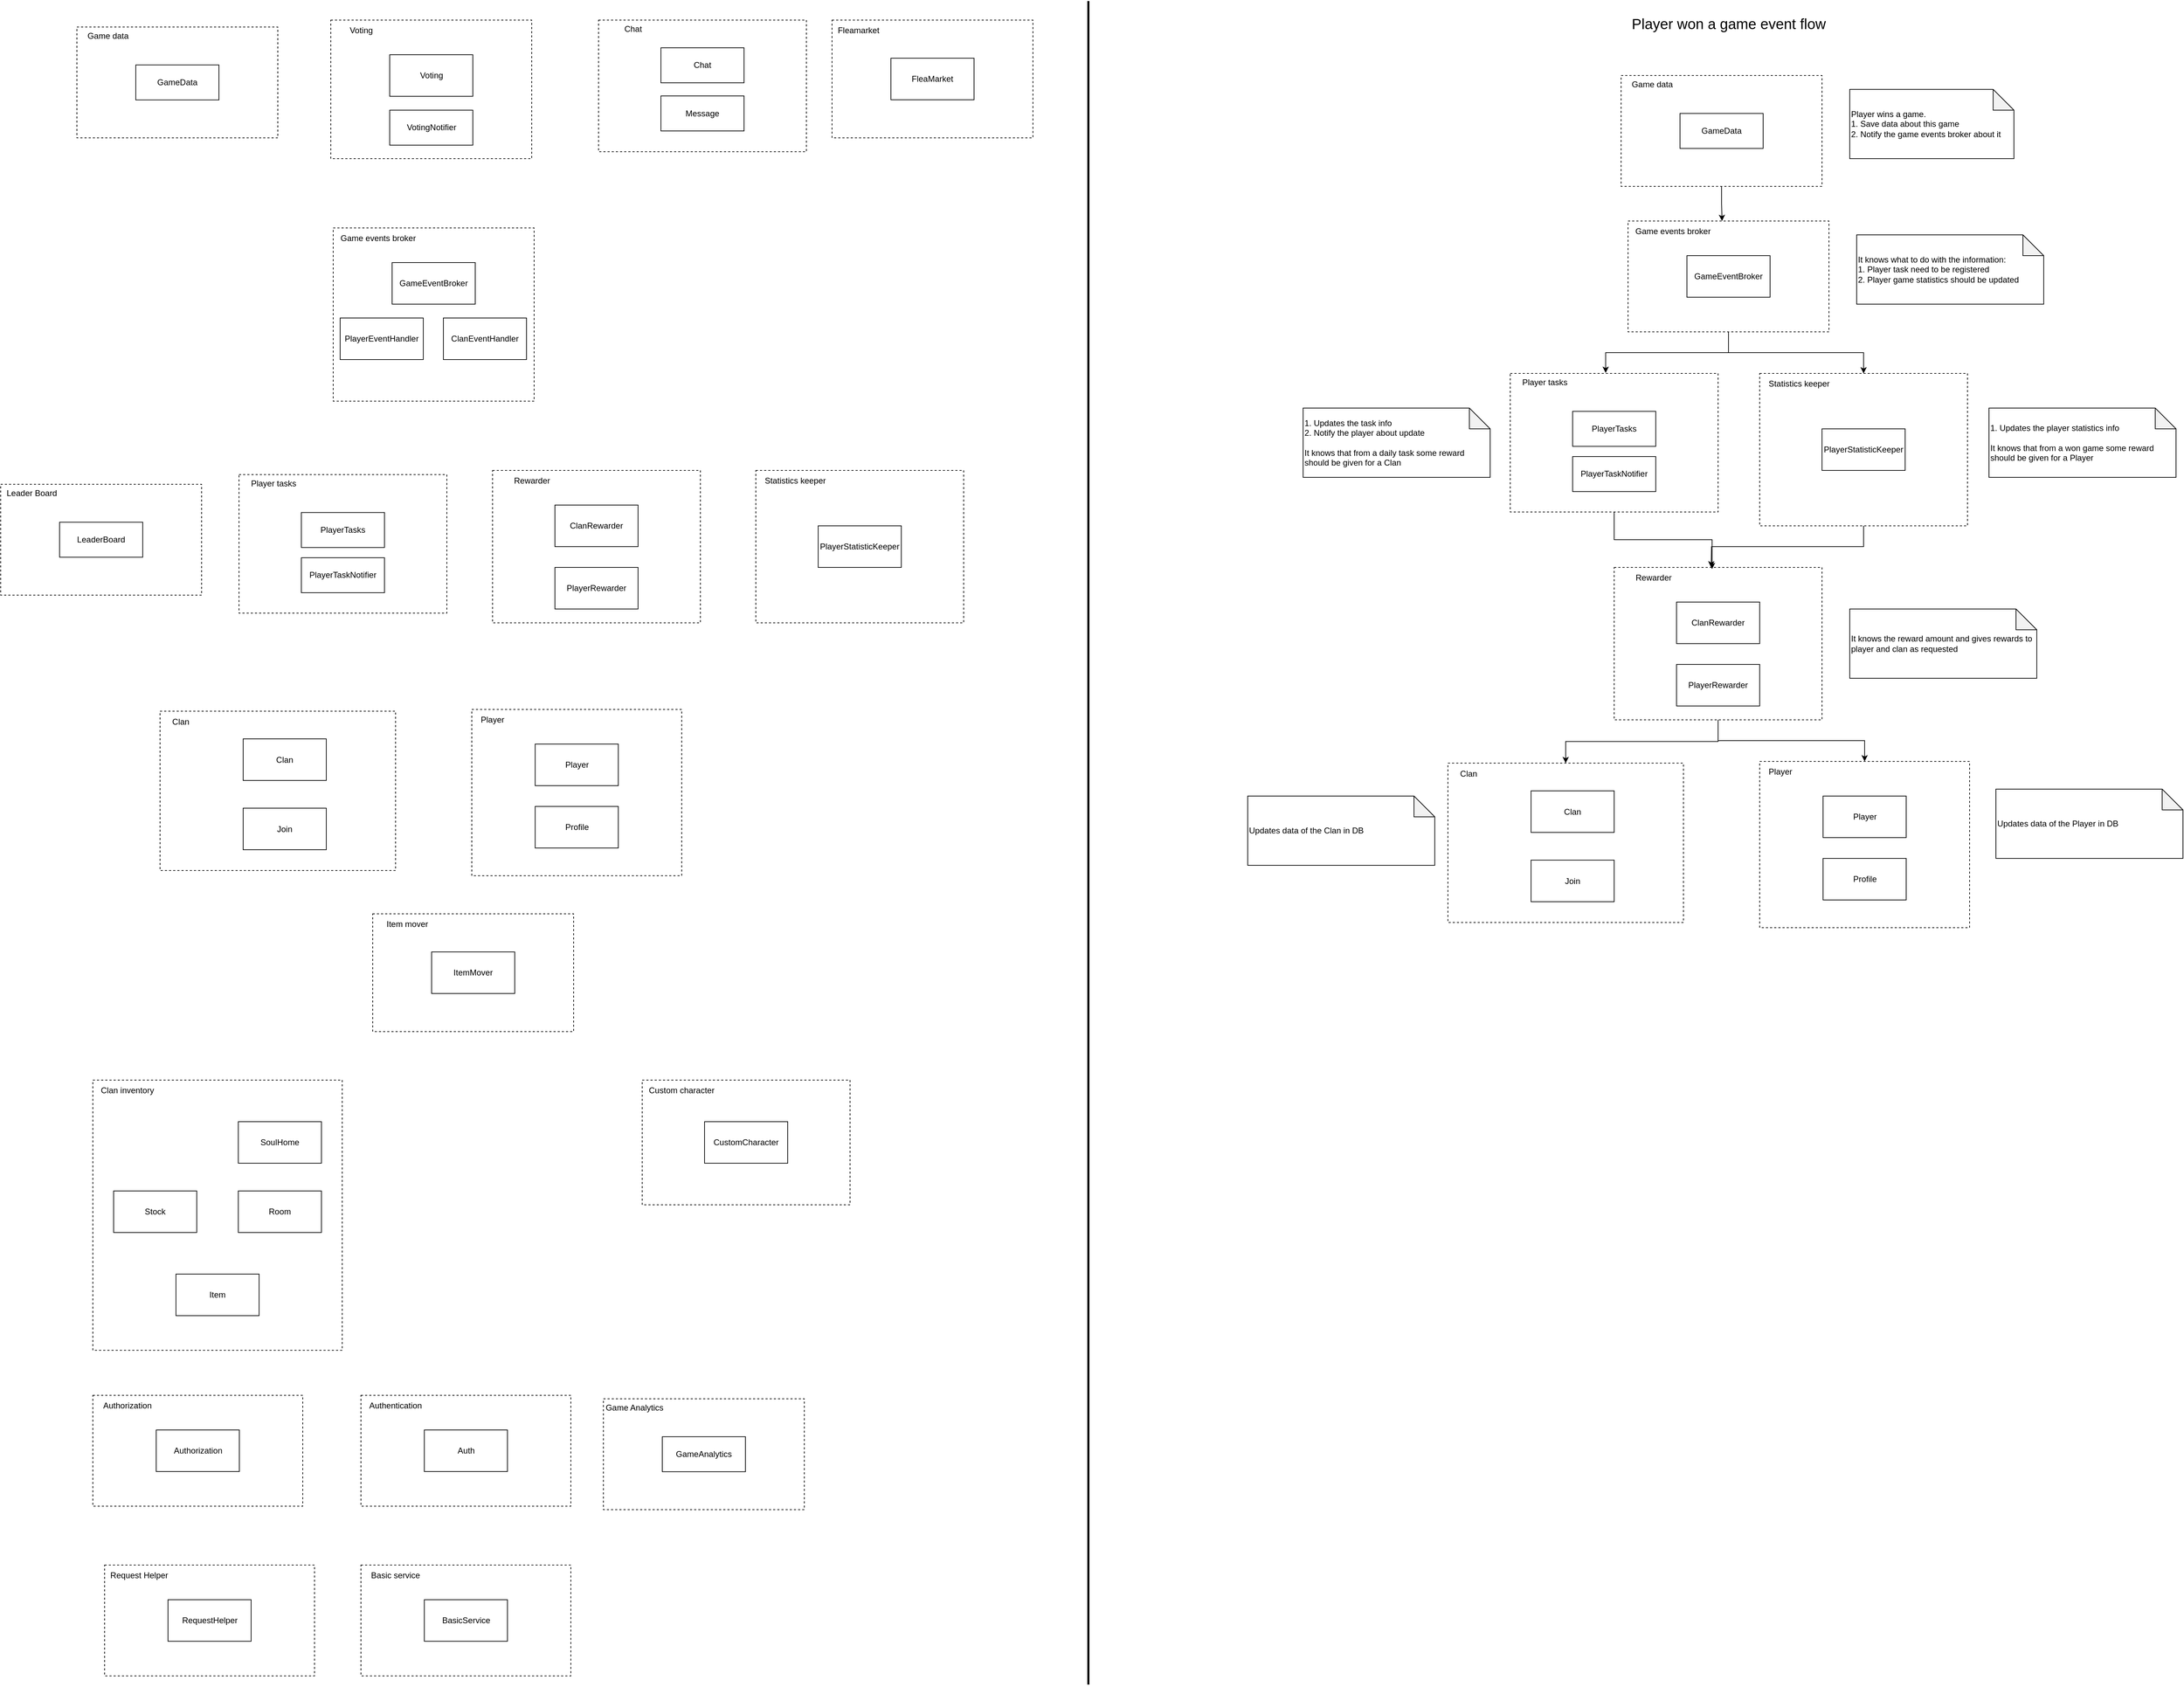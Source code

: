 <mxfile version="25.0.2">
  <diagram id="C5RBs43oDa-KdzZeNtuy" name="Page-1">
    <mxGraphModel dx="1434" dy="2053" grid="1" gridSize="10" guides="1" tooltips="1" connect="1" arrows="1" fold="1" page="1" pageScale="1" pageWidth="827" pageHeight="1169" math="0" shadow="0">
      <root>
        <mxCell id="WIyWlLk6GJQsqaUBKTNV-0" />
        <mxCell id="WIyWlLk6GJQsqaUBKTNV-1" parent="WIyWlLk6GJQsqaUBKTNV-0" />
        <mxCell id="xSpBKCksksXmDGPZZ2uK-2" value="" style="rounded=0;whiteSpace=wrap;html=1;dashed=1;fillColor=none;" parent="WIyWlLk6GJQsqaUBKTNV-1" vertex="1">
          <mxGeometry x="273" y="480" width="360" height="390" as="geometry" />
        </mxCell>
        <mxCell id="_3Yxe7j3_LtKffiDOUv9-1" value="SoulHome" style="rounded=0;whiteSpace=wrap;html=1;" parent="WIyWlLk6GJQsqaUBKTNV-1" vertex="1">
          <mxGeometry x="483" y="540" width="120" height="60" as="geometry" />
        </mxCell>
        <mxCell id="_3Yxe7j3_LtKffiDOUv9-2" value="Stock" style="rounded=0;whiteSpace=wrap;html=1;" parent="WIyWlLk6GJQsqaUBKTNV-1" vertex="1">
          <mxGeometry x="303" y="640" width="120" height="60" as="geometry" />
        </mxCell>
        <mxCell id="_3Yxe7j3_LtKffiDOUv9-3" value="Room" style="rounded=0;whiteSpace=wrap;html=1;" parent="WIyWlLk6GJQsqaUBKTNV-1" vertex="1">
          <mxGeometry x="483" y="640" width="120" height="60" as="geometry" />
        </mxCell>
        <mxCell id="_3Yxe7j3_LtKffiDOUv9-4" value="Item" style="rounded=0;whiteSpace=wrap;html=1;" parent="WIyWlLk6GJQsqaUBKTNV-1" vertex="1">
          <mxGeometry x="393" y="760" width="120" height="60" as="geometry" />
        </mxCell>
        <mxCell id="xSpBKCksksXmDGPZZ2uK-0" value="Clan inventory" style="text;html=1;align=center;verticalAlign=middle;whiteSpace=wrap;rounded=0;" parent="WIyWlLk6GJQsqaUBKTNV-1" vertex="1">
          <mxGeometry x="273" y="480" width="100" height="30" as="geometry" />
        </mxCell>
        <mxCell id="xSpBKCksksXmDGPZZ2uK-36" value="" style="group" parent="WIyWlLk6GJQsqaUBKTNV-1" vertex="1" connectable="0">
          <mxGeometry x="370" y="-52.5" width="340" height="230" as="geometry" />
        </mxCell>
        <mxCell id="xSpBKCksksXmDGPZZ2uK-1" value="" style="rounded=0;whiteSpace=wrap;html=1;dashed=1;fillColor=none;" parent="xSpBKCksksXmDGPZZ2uK-36" vertex="1">
          <mxGeometry width="340" height="230" as="geometry" />
        </mxCell>
        <mxCell id="_3Yxe7j3_LtKffiDOUv9-0" value="Clan" style="rounded=0;whiteSpace=wrap;html=1;" parent="xSpBKCksksXmDGPZZ2uK-36" vertex="1">
          <mxGeometry x="120" y="40" width="120" height="60" as="geometry" />
        </mxCell>
        <mxCell id="_3Yxe7j3_LtKffiDOUv9-15" value="Clan" style="text;html=1;align=center;verticalAlign=middle;whiteSpace=wrap;rounded=0;" parent="xSpBKCksksXmDGPZZ2uK-36" vertex="1">
          <mxGeometry width="60" height="30" as="geometry" />
        </mxCell>
        <mxCell id="xSpBKCksksXmDGPZZ2uK-3" value="Join" style="rounded=0;whiteSpace=wrap;html=1;" parent="xSpBKCksksXmDGPZZ2uK-36" vertex="1">
          <mxGeometry x="120" y="140" width="120" height="60" as="geometry" />
        </mxCell>
        <mxCell id="xSpBKCksksXmDGPZZ2uK-37" value="" style="group" parent="WIyWlLk6GJQsqaUBKTNV-1" vertex="1" connectable="0">
          <mxGeometry x="820" y="-55" width="303" height="240" as="geometry" />
        </mxCell>
        <mxCell id="_3Yxe7j3_LtKffiDOUv9-12" value="" style="rounded=0;whiteSpace=wrap;html=1;dashed=1;fillColor=none;" parent="xSpBKCksksXmDGPZZ2uK-37" vertex="1">
          <mxGeometry width="303" height="240" as="geometry" />
        </mxCell>
        <mxCell id="_3Yxe7j3_LtKffiDOUv9-5" value="Player" style="rounded=0;whiteSpace=wrap;html=1;" parent="xSpBKCksksXmDGPZZ2uK-37" vertex="1">
          <mxGeometry x="91.5" y="50" width="120" height="60" as="geometry" />
        </mxCell>
        <mxCell id="_3Yxe7j3_LtKffiDOUv9-16" value="Player" style="text;html=1;align=center;verticalAlign=middle;whiteSpace=wrap;rounded=0;" parent="xSpBKCksksXmDGPZZ2uK-37" vertex="1">
          <mxGeometry width="60" height="30" as="geometry" />
        </mxCell>
        <mxCell id="xSpBKCksksXmDGPZZ2uK-22" value="Profile" style="rounded=0;whiteSpace=wrap;html=1;" parent="xSpBKCksksXmDGPZZ2uK-37" vertex="1">
          <mxGeometry x="91.5" y="140" width="120" height="60" as="geometry" />
        </mxCell>
        <mxCell id="xSpBKCksksXmDGPZZ2uK-39" value="" style="group" parent="WIyWlLk6GJQsqaUBKTNV-1" vertex="1" connectable="0">
          <mxGeometry x="660" y="935" width="303" height="160" as="geometry" />
        </mxCell>
        <mxCell id="xSpBKCksksXmDGPZZ2uK-23" value="" style="rounded=0;whiteSpace=wrap;html=1;dashed=1;fillColor=none;" parent="xSpBKCksksXmDGPZZ2uK-39" vertex="1">
          <mxGeometry width="303" height="160" as="geometry" />
        </mxCell>
        <mxCell id="xSpBKCksksXmDGPZZ2uK-24" value="Auth" style="rounded=0;whiteSpace=wrap;html=1;" parent="xSpBKCksksXmDGPZZ2uK-39" vertex="1">
          <mxGeometry x="91.5" y="50" width="120" height="60" as="geometry" />
        </mxCell>
        <mxCell id="xSpBKCksksXmDGPZZ2uK-26" value="Authentication" style="text;html=1;align=center;verticalAlign=middle;whiteSpace=wrap;rounded=0;" parent="xSpBKCksksXmDGPZZ2uK-39" vertex="1">
          <mxGeometry width="100" height="30" as="geometry" />
        </mxCell>
        <mxCell id="xSpBKCksksXmDGPZZ2uK-40" value="" style="group" parent="WIyWlLk6GJQsqaUBKTNV-1" vertex="1" connectable="0">
          <mxGeometry x="1066" y="480" width="300" height="180" as="geometry" />
        </mxCell>
        <mxCell id="xSpBKCksksXmDGPZZ2uK-6" value="" style="rounded=0;whiteSpace=wrap;html=1;dashed=1;fillColor=none;" parent="xSpBKCksksXmDGPZZ2uK-40" vertex="1">
          <mxGeometry width="300" height="180" as="geometry" />
        </mxCell>
        <mxCell id="_3Yxe7j3_LtKffiDOUv9-6" value="CustomCharacter" style="rounded=0;whiteSpace=wrap;html=1;" parent="xSpBKCksksXmDGPZZ2uK-40" vertex="1">
          <mxGeometry x="90" y="60" width="120" height="60" as="geometry" />
        </mxCell>
        <mxCell id="xSpBKCksksXmDGPZZ2uK-7" value="Custom character" style="text;html=1;align=center;verticalAlign=middle;whiteSpace=wrap;rounded=0;" parent="xSpBKCksksXmDGPZZ2uK-40" vertex="1">
          <mxGeometry width="114" height="30" as="geometry" />
        </mxCell>
        <mxCell id="xSpBKCksksXmDGPZZ2uK-41" value="" style="group" parent="WIyWlLk6GJQsqaUBKTNV-1" vertex="1" connectable="0">
          <mxGeometry x="250" y="-1040" width="290" height="160" as="geometry" />
        </mxCell>
        <mxCell id="_3Yxe7j3_LtKffiDOUv9-13" value="" style="rounded=0;whiteSpace=wrap;html=1;dashed=1;fillColor=none;" parent="xSpBKCksksXmDGPZZ2uK-41" vertex="1">
          <mxGeometry width="290" height="160" as="geometry" />
        </mxCell>
        <mxCell id="_3Yxe7j3_LtKffiDOUv9-8" value="GameData" style="rounded=0;whiteSpace=wrap;html=1;" parent="xSpBKCksksXmDGPZZ2uK-41" vertex="1">
          <mxGeometry x="85" y="54.738" width="120" height="50.526" as="geometry" />
        </mxCell>
        <mxCell id="_3Yxe7j3_LtKffiDOUv9-18" value="Game data" style="text;html=1;align=center;verticalAlign=middle;whiteSpace=wrap;rounded=0;" parent="xSpBKCksksXmDGPZZ2uK-41" vertex="1">
          <mxGeometry width="90" height="25.263" as="geometry" />
        </mxCell>
        <mxCell id="xSpBKCksksXmDGPZZ2uK-42" value="" style="group" parent="WIyWlLk6GJQsqaUBKTNV-1" vertex="1" connectable="0">
          <mxGeometry x="273" y="935" width="303" height="160" as="geometry" />
        </mxCell>
        <mxCell id="xSpBKCksksXmDGPZZ2uK-28" value="" style="rounded=0;whiteSpace=wrap;html=1;dashed=1;fillColor=none;" parent="xSpBKCksksXmDGPZZ2uK-42" vertex="1">
          <mxGeometry width="303" height="160" as="geometry" />
        </mxCell>
        <mxCell id="xSpBKCksksXmDGPZZ2uK-29" value="Authorization" style="rounded=0;whiteSpace=wrap;html=1;" parent="xSpBKCksksXmDGPZZ2uK-42" vertex="1">
          <mxGeometry x="91.5" y="50" width="120" height="60" as="geometry" />
        </mxCell>
        <mxCell id="xSpBKCksksXmDGPZZ2uK-30" value="Authorization" style="text;html=1;align=center;verticalAlign=middle;whiteSpace=wrap;rounded=0;" parent="xSpBKCksksXmDGPZZ2uK-42" vertex="1">
          <mxGeometry width="100" height="30" as="geometry" />
        </mxCell>
        <mxCell id="xSpBKCksksXmDGPZZ2uK-43" value="" style="group" parent="WIyWlLk6GJQsqaUBKTNV-1" vertex="1" connectable="0">
          <mxGeometry x="1340" y="-1050" width="290" height="170" as="geometry" />
        </mxCell>
        <mxCell id="_3Yxe7j3_LtKffiDOUv9-14" value="" style="rounded=0;whiteSpace=wrap;html=1;dashed=1;fillColor=none;" parent="xSpBKCksksXmDGPZZ2uK-43" vertex="1">
          <mxGeometry width="290" height="170" as="geometry" />
        </mxCell>
        <mxCell id="_3Yxe7j3_LtKffiDOUv9-9" value="FleaMarket" style="rounded=0;whiteSpace=wrap;html=1;" parent="xSpBKCksksXmDGPZZ2uK-43" vertex="1">
          <mxGeometry x="85" y="55" width="120" height="60" as="geometry" />
        </mxCell>
        <mxCell id="_3Yxe7j3_LtKffiDOUv9-17" value="Fleamarket&amp;nbsp;" style="text;html=1;align=center;verticalAlign=middle;whiteSpace=wrap;rounded=0;" parent="xSpBKCksksXmDGPZZ2uK-43" vertex="1">
          <mxGeometry x="10" width="60" height="30" as="geometry" />
        </mxCell>
        <mxCell id="xSpBKCksksXmDGPZZ2uK-45" value="" style="group" parent="WIyWlLk6GJQsqaUBKTNV-1" vertex="1" connectable="0">
          <mxGeometry x="660" y="1180" width="303" height="160" as="geometry" />
        </mxCell>
        <mxCell id="xSpBKCksksXmDGPZZ2uK-32" value="" style="rounded=0;whiteSpace=wrap;html=1;dashed=1;fillColor=none;" parent="xSpBKCksksXmDGPZZ2uK-45" vertex="1">
          <mxGeometry width="303" height="160" as="geometry" />
        </mxCell>
        <mxCell id="xSpBKCksksXmDGPZZ2uK-33" value="Ba&lt;span style=&quot;background-color: initial;&quot;&gt;sic service&lt;/span&gt;" style="text;html=1;align=center;verticalAlign=middle;whiteSpace=wrap;rounded=0;" parent="xSpBKCksksXmDGPZZ2uK-45" vertex="1">
          <mxGeometry width="100" height="30" as="geometry" />
        </mxCell>
        <mxCell id="xSpBKCksksXmDGPZZ2uK-35" value="BasicService" style="rounded=0;whiteSpace=wrap;html=1;" parent="xSpBKCksksXmDGPZZ2uK-45" vertex="1">
          <mxGeometry x="91.5" y="50" width="120" height="60" as="geometry" />
        </mxCell>
        <mxCell id="xSpBKCksksXmDGPZZ2uK-49" value="" style="group" parent="WIyWlLk6GJQsqaUBKTNV-1" vertex="1" connectable="0">
          <mxGeometry x="850" y="-400" width="300" height="220" as="geometry" />
        </mxCell>
        <mxCell id="xSpBKCksksXmDGPZZ2uK-50" value="" style="rounded=0;whiteSpace=wrap;html=1;dashed=1;fillColor=none;" parent="xSpBKCksksXmDGPZZ2uK-49" vertex="1">
          <mxGeometry width="300" height="220" as="geometry" />
        </mxCell>
        <mxCell id="xSpBKCksksXmDGPZZ2uK-51" value="ClanRewarder" style="rounded=0;whiteSpace=wrap;html=1;" parent="xSpBKCksksXmDGPZZ2uK-49" vertex="1">
          <mxGeometry x="90" y="50" width="120" height="60" as="geometry" />
        </mxCell>
        <mxCell id="xSpBKCksksXmDGPZZ2uK-52" value="Rewarder" style="text;html=1;align=center;verticalAlign=middle;whiteSpace=wrap;rounded=0;" parent="xSpBKCksksXmDGPZZ2uK-49" vertex="1">
          <mxGeometry width="114" height="30" as="geometry" />
        </mxCell>
        <mxCell id="xSpBKCksksXmDGPZZ2uK-53" value="PlayerRewarder" style="rounded=0;whiteSpace=wrap;html=1;" parent="xSpBKCksksXmDGPZZ2uK-49" vertex="1">
          <mxGeometry x="90" y="140" width="120" height="60" as="geometry" />
        </mxCell>
        <mxCell id="xSpBKCksksXmDGPZZ2uK-79" value="" style="group" parent="WIyWlLk6GJQsqaUBKTNV-1" vertex="1" connectable="0">
          <mxGeometry x="677" y="240" width="290" height="170" as="geometry" />
        </mxCell>
        <mxCell id="xSpBKCksksXmDGPZZ2uK-80" value="" style="rounded=0;whiteSpace=wrap;html=1;dashed=1;fillColor=none;" parent="xSpBKCksksXmDGPZZ2uK-79" vertex="1">
          <mxGeometry width="290" height="170" as="geometry" />
        </mxCell>
        <mxCell id="xSpBKCksksXmDGPZZ2uK-81" value="ItemMover" style="rounded=0;whiteSpace=wrap;html=1;" parent="xSpBKCksksXmDGPZZ2uK-79" vertex="1">
          <mxGeometry x="85" y="55" width="120" height="60" as="geometry" />
        </mxCell>
        <mxCell id="xSpBKCksksXmDGPZZ2uK-82" value="Item mover" style="text;html=1;align=center;verticalAlign=middle;whiteSpace=wrap;rounded=0;" parent="xSpBKCksksXmDGPZZ2uK-79" vertex="1">
          <mxGeometry x="10" width="80" height="30" as="geometry" />
        </mxCell>
        <mxCell id="xSpBKCksksXmDGPZZ2uK-92" value="" style="group" parent="WIyWlLk6GJQsqaUBKTNV-1" vertex="1" connectable="0">
          <mxGeometry x="1003" y="-1050" width="300" height="190" as="geometry" />
        </mxCell>
        <mxCell id="xSpBKCksksXmDGPZZ2uK-93" value="" style="rounded=0;whiteSpace=wrap;html=1;dashed=1;fillColor=none;" parent="xSpBKCksksXmDGPZZ2uK-92" vertex="1">
          <mxGeometry width="300" height="190" as="geometry" />
        </mxCell>
        <mxCell id="xSpBKCksksXmDGPZZ2uK-94" value="Chat" style="rounded=0;whiteSpace=wrap;html=1;" parent="xSpBKCksksXmDGPZZ2uK-92" vertex="1">
          <mxGeometry x="90" y="39.997" width="120" height="50.526" as="geometry" />
        </mxCell>
        <mxCell id="xSpBKCksksXmDGPZZ2uK-95" value="Chat" style="text;html=1;align=center;verticalAlign=middle;whiteSpace=wrap;rounded=0;" parent="xSpBKCksksXmDGPZZ2uK-92" vertex="1">
          <mxGeometry width="100" height="25.263" as="geometry" />
        </mxCell>
        <mxCell id="xSpBKCksksXmDGPZZ2uK-96" value="Message" style="rounded=0;whiteSpace=wrap;html=1;" parent="xSpBKCksksXmDGPZZ2uK-92" vertex="1">
          <mxGeometry x="90" y="109.477" width="120" height="50.526" as="geometry" />
        </mxCell>
        <mxCell id="xSpBKCksksXmDGPZZ2uK-101" value="" style="group" parent="WIyWlLk6GJQsqaUBKTNV-1" vertex="1" connectable="0">
          <mxGeometry x="1230" y="-400" width="300" height="220" as="geometry" />
        </mxCell>
        <mxCell id="xSpBKCksksXmDGPZZ2uK-102" value="" style="rounded=0;whiteSpace=wrap;html=1;dashed=1;fillColor=none;" parent="xSpBKCksksXmDGPZZ2uK-101" vertex="1">
          <mxGeometry width="300" height="220" as="geometry" />
        </mxCell>
        <mxCell id="xSpBKCksksXmDGPZZ2uK-104" value="Statistics keeper" style="text;html=1;align=center;verticalAlign=middle;whiteSpace=wrap;rounded=0;" parent="xSpBKCksksXmDGPZZ2uK-101" vertex="1">
          <mxGeometry width="114" height="30" as="geometry" />
        </mxCell>
        <mxCell id="xSpBKCksksXmDGPZZ2uK-105" value="PlayerStatisticKeeper" style="rounded=0;whiteSpace=wrap;html=1;" parent="xSpBKCksksXmDGPZZ2uK-101" vertex="1">
          <mxGeometry x="90" y="80" width="120" height="60" as="geometry" />
        </mxCell>
        <mxCell id="xSpBKCksksXmDGPZZ2uK-106" value="" style="group" parent="WIyWlLk6GJQsqaUBKTNV-1" vertex="1" connectable="0">
          <mxGeometry x="620" y="-750" width="290" height="250" as="geometry" />
        </mxCell>
        <mxCell id="xSpBKCksksXmDGPZZ2uK-107" value="" style="rounded=0;whiteSpace=wrap;html=1;dashed=1;fillColor=none;" parent="xSpBKCksksXmDGPZZ2uK-106" vertex="1">
          <mxGeometry width="290" height="250" as="geometry" />
        </mxCell>
        <mxCell id="xSpBKCksksXmDGPZZ2uK-108" value="GameEventBroker" style="rounded=0;whiteSpace=wrap;html=1;" parent="xSpBKCksksXmDGPZZ2uK-106" vertex="1">
          <mxGeometry x="85" y="50" width="120" height="60" as="geometry" />
        </mxCell>
        <mxCell id="xSpBKCksksXmDGPZZ2uK-109" value="Game events broker" style="text;html=1;align=center;verticalAlign=middle;whiteSpace=wrap;rounded=0;" parent="xSpBKCksksXmDGPZZ2uK-106" vertex="1">
          <mxGeometry width="130" height="30" as="geometry" />
        </mxCell>
        <mxCell id="3SYLePcLEChU1F_e8hGt-3" value="PlayerEventHandler" style="rounded=0;whiteSpace=wrap;html=1;" parent="xSpBKCksksXmDGPZZ2uK-106" vertex="1">
          <mxGeometry x="10" y="130" width="120" height="60" as="geometry" />
        </mxCell>
        <mxCell id="3SYLePcLEChU1F_e8hGt-4" value="ClanEventHandler" style="rounded=0;whiteSpace=wrap;html=1;" parent="xSpBKCksksXmDGPZZ2uK-106" vertex="1">
          <mxGeometry x="159" y="130" width="120" height="60" as="geometry" />
        </mxCell>
        <mxCell id="xSpBKCksksXmDGPZZ2uK-116" value="" style="group" parent="WIyWlLk6GJQsqaUBKTNV-1" vertex="1" connectable="0">
          <mxGeometry x="616.5" y="-1050" width="290" height="200" as="geometry" />
        </mxCell>
        <mxCell id="xSpBKCksksXmDGPZZ2uK-4" value="" style="rounded=0;whiteSpace=wrap;html=1;dashed=1;fillColor=none;container=0;" parent="xSpBKCksksXmDGPZZ2uK-116" vertex="1">
          <mxGeometry width="290" height="200" as="geometry" />
        </mxCell>
        <mxCell id="_3Yxe7j3_LtKffiDOUv9-10" value="Voting" style="rounded=0;whiteSpace=wrap;html=1;container=0;" parent="xSpBKCksksXmDGPZZ2uK-116" vertex="1">
          <mxGeometry x="85" y="50" width="120" height="60" as="geometry" />
        </mxCell>
        <mxCell id="xSpBKCksksXmDGPZZ2uK-5" value="Voting" style="text;html=1;align=center;verticalAlign=middle;whiteSpace=wrap;rounded=0;container=0;" parent="xSpBKCksksXmDGPZZ2uK-116" vertex="1">
          <mxGeometry width="87" height="30" as="geometry" />
        </mxCell>
        <mxCell id="xSpBKCksksXmDGPZZ2uK-115" value="VotingNotifier" style="rounded=0;whiteSpace=wrap;html=1;container=0;" parent="xSpBKCksksXmDGPZZ2uK-116" vertex="1">
          <mxGeometry x="85" y="129.997" width="120" height="50.526" as="geometry" />
        </mxCell>
        <mxCell id="xSpBKCksksXmDGPZZ2uK-117" value="" style="group" parent="WIyWlLk6GJQsqaUBKTNV-1" vertex="1" connectable="0">
          <mxGeometry x="484" y="-394" width="300" height="200" as="geometry" />
        </mxCell>
        <mxCell id="xSpBKCksksXmDGPZZ2uK-8" value="" style="rounded=0;whiteSpace=wrap;html=1;dashed=1;fillColor=none;" parent="xSpBKCksksXmDGPZZ2uK-117" vertex="1">
          <mxGeometry width="300" height="200" as="geometry" />
        </mxCell>
        <mxCell id="_3Yxe7j3_LtKffiDOUv9-7" value="PlayerTasks" style="rounded=0;whiteSpace=wrap;html=1;" parent="xSpBKCksksXmDGPZZ2uK-117" vertex="1">
          <mxGeometry x="90" y="54.737" width="120" height="50.526" as="geometry" />
        </mxCell>
        <mxCell id="xSpBKCksksXmDGPZZ2uK-9" value="Player tasks" style="text;html=1;align=center;verticalAlign=middle;whiteSpace=wrap;rounded=0;" parent="xSpBKCksksXmDGPZZ2uK-117" vertex="1">
          <mxGeometry width="100" height="25.263" as="geometry" />
        </mxCell>
        <mxCell id="xSpBKCksksXmDGPZZ2uK-112" value="PlayerTaskNotifier" style="rounded=0;whiteSpace=wrap;html=1;" parent="xSpBKCksksXmDGPZZ2uK-117" vertex="1">
          <mxGeometry x="90" y="119.997" width="120" height="50.526" as="geometry" />
        </mxCell>
        <mxCell id="xSpBKCksksXmDGPZZ2uK-120" value="" style="group" parent="WIyWlLk6GJQsqaUBKTNV-1" vertex="1" connectable="0">
          <mxGeometry x="2479" y="-970" width="290" height="160" as="geometry" />
        </mxCell>
        <mxCell id="xSpBKCksksXmDGPZZ2uK-121" value="" style="rounded=0;whiteSpace=wrap;html=1;dashed=1;fillColor=none;" parent="xSpBKCksksXmDGPZZ2uK-120" vertex="1">
          <mxGeometry width="290" height="160" as="geometry" />
        </mxCell>
        <mxCell id="xSpBKCksksXmDGPZZ2uK-122" value="GameData" style="rounded=0;whiteSpace=wrap;html=1;" parent="xSpBKCksksXmDGPZZ2uK-120" vertex="1">
          <mxGeometry x="85" y="54.738" width="120" height="50.526" as="geometry" />
        </mxCell>
        <mxCell id="xSpBKCksksXmDGPZZ2uK-123" value="Game data" style="text;html=1;align=center;verticalAlign=middle;whiteSpace=wrap;rounded=0;" parent="xSpBKCksksXmDGPZZ2uK-120" vertex="1">
          <mxGeometry width="90" height="25.263" as="geometry" />
        </mxCell>
        <mxCell id="xSpBKCksksXmDGPZZ2uK-124" value="" style="group" parent="WIyWlLk6GJQsqaUBKTNV-1" vertex="1" connectable="0">
          <mxGeometry x="2489" y="-760" width="290" height="160" as="geometry" />
        </mxCell>
        <mxCell id="xSpBKCksksXmDGPZZ2uK-125" value="" style="rounded=0;whiteSpace=wrap;html=1;dashed=1;fillColor=none;" parent="xSpBKCksksXmDGPZZ2uK-124" vertex="1">
          <mxGeometry width="290" height="160" as="geometry" />
        </mxCell>
        <mxCell id="xSpBKCksksXmDGPZZ2uK-126" value="GameEventBroker" style="rounded=0;whiteSpace=wrap;html=1;" parent="xSpBKCksksXmDGPZZ2uK-124" vertex="1">
          <mxGeometry x="85" y="50" width="120" height="60" as="geometry" />
        </mxCell>
        <mxCell id="xSpBKCksksXmDGPZZ2uK-127" value="Game events broker" style="text;html=1;align=center;verticalAlign=middle;whiteSpace=wrap;rounded=0;" parent="xSpBKCksksXmDGPZZ2uK-124" vertex="1">
          <mxGeometry width="130" height="30" as="geometry" />
        </mxCell>
        <mxCell id="xSpBKCksksXmDGPZZ2uK-128" value="" style="group" parent="WIyWlLk6GJQsqaUBKTNV-1" vertex="1" connectable="0">
          <mxGeometry x="2319" y="-540" width="300" height="200" as="geometry" />
        </mxCell>
        <mxCell id="xSpBKCksksXmDGPZZ2uK-129" value="" style="rounded=0;whiteSpace=wrap;html=1;dashed=1;fillColor=none;" parent="xSpBKCksksXmDGPZZ2uK-128" vertex="1">
          <mxGeometry width="300" height="200" as="geometry" />
        </mxCell>
        <mxCell id="xSpBKCksksXmDGPZZ2uK-130" value="PlayerTasks" style="rounded=0;whiteSpace=wrap;html=1;" parent="xSpBKCksksXmDGPZZ2uK-128" vertex="1">
          <mxGeometry x="90" y="54.737" width="120" height="50.526" as="geometry" />
        </mxCell>
        <mxCell id="xSpBKCksksXmDGPZZ2uK-131" value="Player tasks" style="text;html=1;align=center;verticalAlign=middle;whiteSpace=wrap;rounded=0;" parent="xSpBKCksksXmDGPZZ2uK-128" vertex="1">
          <mxGeometry width="100" height="25.263" as="geometry" />
        </mxCell>
        <mxCell id="xSpBKCksksXmDGPZZ2uK-132" value="PlayerTaskNotifier" style="rounded=0;whiteSpace=wrap;html=1;" parent="xSpBKCksksXmDGPZZ2uK-128" vertex="1">
          <mxGeometry x="90" y="119.997" width="120" height="50.526" as="geometry" />
        </mxCell>
        <mxCell id="xSpBKCksksXmDGPZZ2uK-133" value="" style="group" parent="WIyWlLk6GJQsqaUBKTNV-1" vertex="1" connectable="0">
          <mxGeometry x="2679" y="-540" width="300" height="220" as="geometry" />
        </mxCell>
        <mxCell id="xSpBKCksksXmDGPZZ2uK-157" style="edgeStyle=orthogonalEdgeStyle;rounded=0;orthogonalLoop=1;jettySize=auto;html=1;exitX=0.5;exitY=1;exitDx=0;exitDy=0;" parent="xSpBKCksksXmDGPZZ2uK-133" source="xSpBKCksksXmDGPZZ2uK-134" edge="1">
          <mxGeometry relative="1" as="geometry">
            <mxPoint x="-70" y="280" as="targetPoint" />
          </mxGeometry>
        </mxCell>
        <mxCell id="xSpBKCksksXmDGPZZ2uK-134" value="" style="rounded=0;whiteSpace=wrap;html=1;dashed=1;fillColor=none;" parent="xSpBKCksksXmDGPZZ2uK-133" vertex="1">
          <mxGeometry width="300" height="220" as="geometry" />
        </mxCell>
        <mxCell id="xSpBKCksksXmDGPZZ2uK-136" value="Statistics keeper" style="text;html=1;align=center;verticalAlign=middle;whiteSpace=wrap;rounded=0;" parent="xSpBKCksksXmDGPZZ2uK-133" vertex="1">
          <mxGeometry width="114" height="30" as="geometry" />
        </mxCell>
        <mxCell id="xSpBKCksksXmDGPZZ2uK-137" value="PlayerStatisticKeeper" style="rounded=0;whiteSpace=wrap;html=1;" parent="xSpBKCksksXmDGPZZ2uK-133" vertex="1">
          <mxGeometry x="90" y="80" width="120" height="60" as="geometry" />
        </mxCell>
        <mxCell id="xSpBKCksksXmDGPZZ2uK-138" value="" style="group" parent="WIyWlLk6GJQsqaUBKTNV-1" vertex="1" connectable="0">
          <mxGeometry x="2469" y="-260" width="300" height="220" as="geometry" />
        </mxCell>
        <mxCell id="xSpBKCksksXmDGPZZ2uK-139" value="" style="rounded=0;whiteSpace=wrap;html=1;dashed=1;fillColor=none;" parent="xSpBKCksksXmDGPZZ2uK-138" vertex="1">
          <mxGeometry width="300" height="220" as="geometry" />
        </mxCell>
        <mxCell id="xSpBKCksksXmDGPZZ2uK-140" value="ClanRewarder" style="rounded=0;whiteSpace=wrap;html=1;" parent="xSpBKCksksXmDGPZZ2uK-138" vertex="1">
          <mxGeometry x="90" y="50" width="120" height="60" as="geometry" />
        </mxCell>
        <mxCell id="xSpBKCksksXmDGPZZ2uK-141" value="Rewarder" style="text;html=1;align=center;verticalAlign=middle;whiteSpace=wrap;rounded=0;" parent="xSpBKCksksXmDGPZZ2uK-138" vertex="1">
          <mxGeometry width="114" height="30" as="geometry" />
        </mxCell>
        <mxCell id="xSpBKCksksXmDGPZZ2uK-142" value="PlayerRewarder" style="rounded=0;whiteSpace=wrap;html=1;" parent="xSpBKCksksXmDGPZZ2uK-138" vertex="1">
          <mxGeometry x="90" y="140" width="120" height="60" as="geometry" />
        </mxCell>
        <mxCell id="xSpBKCksksXmDGPZZ2uK-143" value="" style="group" parent="WIyWlLk6GJQsqaUBKTNV-1" vertex="1" connectable="0">
          <mxGeometry x="2229" y="22.5" width="340" height="230" as="geometry" />
        </mxCell>
        <mxCell id="xSpBKCksksXmDGPZZ2uK-144" value="" style="rounded=0;whiteSpace=wrap;html=1;dashed=1;fillColor=none;" parent="xSpBKCksksXmDGPZZ2uK-143" vertex="1">
          <mxGeometry width="340" height="230" as="geometry" />
        </mxCell>
        <mxCell id="xSpBKCksksXmDGPZZ2uK-145" value="Clan" style="rounded=0;whiteSpace=wrap;html=1;" parent="xSpBKCksksXmDGPZZ2uK-143" vertex="1">
          <mxGeometry x="120" y="40" width="120" height="60" as="geometry" />
        </mxCell>
        <mxCell id="xSpBKCksksXmDGPZZ2uK-146" value="Clan" style="text;html=1;align=center;verticalAlign=middle;whiteSpace=wrap;rounded=0;" parent="xSpBKCksksXmDGPZZ2uK-143" vertex="1">
          <mxGeometry width="60" height="30" as="geometry" />
        </mxCell>
        <mxCell id="xSpBKCksksXmDGPZZ2uK-147" value="Join" style="rounded=0;whiteSpace=wrap;html=1;" parent="xSpBKCksksXmDGPZZ2uK-143" vertex="1">
          <mxGeometry x="120" y="140" width="120" height="60" as="geometry" />
        </mxCell>
        <mxCell id="xSpBKCksksXmDGPZZ2uK-148" value="" style="group" parent="WIyWlLk6GJQsqaUBKTNV-1" vertex="1" connectable="0">
          <mxGeometry x="2679" y="20" width="303" height="240" as="geometry" />
        </mxCell>
        <mxCell id="xSpBKCksksXmDGPZZ2uK-149" value="" style="rounded=0;whiteSpace=wrap;html=1;dashed=1;fillColor=none;" parent="xSpBKCksksXmDGPZZ2uK-148" vertex="1">
          <mxGeometry width="303" height="240" as="geometry" />
        </mxCell>
        <mxCell id="xSpBKCksksXmDGPZZ2uK-150" value="Player" style="rounded=0;whiteSpace=wrap;html=1;" parent="xSpBKCksksXmDGPZZ2uK-148" vertex="1">
          <mxGeometry x="91.5" y="50" width="120" height="60" as="geometry" />
        </mxCell>
        <mxCell id="xSpBKCksksXmDGPZZ2uK-151" value="Player" style="text;html=1;align=center;verticalAlign=middle;whiteSpace=wrap;rounded=0;" parent="xSpBKCksksXmDGPZZ2uK-148" vertex="1">
          <mxGeometry width="60" height="30" as="geometry" />
        </mxCell>
        <mxCell id="xSpBKCksksXmDGPZZ2uK-152" value="Profile" style="rounded=0;whiteSpace=wrap;html=1;" parent="xSpBKCksksXmDGPZZ2uK-148" vertex="1">
          <mxGeometry x="91.5" y="140" width="120" height="60" as="geometry" />
        </mxCell>
        <mxCell id="xSpBKCksksXmDGPZZ2uK-153" style="edgeStyle=orthogonalEdgeStyle;rounded=0;orthogonalLoop=1;jettySize=auto;html=1;exitX=0.5;exitY=1;exitDx=0;exitDy=0;entryX=0.468;entryY=0;entryDx=0;entryDy=0;entryPerimeter=0;" parent="WIyWlLk6GJQsqaUBKTNV-1" source="xSpBKCksksXmDGPZZ2uK-121" target="xSpBKCksksXmDGPZZ2uK-125" edge="1">
          <mxGeometry relative="1" as="geometry" />
        </mxCell>
        <mxCell id="xSpBKCksksXmDGPZZ2uK-154" style="edgeStyle=orthogonalEdgeStyle;rounded=0;orthogonalLoop=1;jettySize=auto;html=1;exitX=0.5;exitY=1;exitDx=0;exitDy=0;entryX=0.459;entryY=-0.004;entryDx=0;entryDy=0;entryPerimeter=0;" parent="WIyWlLk6GJQsqaUBKTNV-1" source="xSpBKCksksXmDGPZZ2uK-125" target="xSpBKCksksXmDGPZZ2uK-129" edge="1">
          <mxGeometry relative="1" as="geometry" />
        </mxCell>
        <mxCell id="xSpBKCksksXmDGPZZ2uK-155" style="edgeStyle=orthogonalEdgeStyle;rounded=0;orthogonalLoop=1;jettySize=auto;html=1;entryX=0.5;entryY=0;entryDx=0;entryDy=0;" parent="WIyWlLk6GJQsqaUBKTNV-1" source="xSpBKCksksXmDGPZZ2uK-125" target="xSpBKCksksXmDGPZZ2uK-134" edge="1">
          <mxGeometry relative="1" as="geometry" />
        </mxCell>
        <mxCell id="xSpBKCksksXmDGPZZ2uK-156" style="edgeStyle=orthogonalEdgeStyle;rounded=0;orthogonalLoop=1;jettySize=auto;html=1;exitX=0.5;exitY=1;exitDx=0;exitDy=0;entryX=0.471;entryY=0.011;entryDx=0;entryDy=0;entryPerimeter=0;" parent="WIyWlLk6GJQsqaUBKTNV-1" source="xSpBKCksksXmDGPZZ2uK-129" target="xSpBKCksksXmDGPZZ2uK-139" edge="1">
          <mxGeometry relative="1" as="geometry" />
        </mxCell>
        <mxCell id="xSpBKCksksXmDGPZZ2uK-158" style="edgeStyle=orthogonalEdgeStyle;rounded=0;orthogonalLoop=1;jettySize=auto;html=1;exitX=0.5;exitY=1;exitDx=0;exitDy=0;" parent="WIyWlLk6GJQsqaUBKTNV-1" source="xSpBKCksksXmDGPZZ2uK-139" target="xSpBKCksksXmDGPZZ2uK-144" edge="1">
          <mxGeometry relative="1" as="geometry" />
        </mxCell>
        <mxCell id="xSpBKCksksXmDGPZZ2uK-159" style="edgeStyle=orthogonalEdgeStyle;rounded=0;orthogonalLoop=1;jettySize=auto;html=1;exitX=0.5;exitY=1;exitDx=0;exitDy=0;" parent="WIyWlLk6GJQsqaUBKTNV-1" source="xSpBKCksksXmDGPZZ2uK-139" target="xSpBKCksksXmDGPZZ2uK-149" edge="1">
          <mxGeometry relative="1" as="geometry" />
        </mxCell>
        <mxCell id="xSpBKCksksXmDGPZZ2uK-161" value="Player wins a game.&lt;div&gt;1. Save data about this game&lt;/div&gt;&lt;div&gt;2. Notify the game events broker about it&lt;/div&gt;" style="shape=note;whiteSpace=wrap;html=1;backgroundOutline=1;darkOpacity=0.05;align=left;" parent="WIyWlLk6GJQsqaUBKTNV-1" vertex="1">
          <mxGeometry x="2809" y="-950" width="237" height="100" as="geometry" />
        </mxCell>
        <mxCell id="xSpBKCksksXmDGPZZ2uK-162" value="&lt;div&gt;It knows what to do with the information:&lt;/div&gt;&lt;div&gt;1. Player task need to be registered&lt;/div&gt;&lt;div&gt;2. Player game statistics should be updated&lt;/div&gt;" style="shape=note;whiteSpace=wrap;html=1;backgroundOutline=1;darkOpacity=0.05;align=left;" parent="WIyWlLk6GJQsqaUBKTNV-1" vertex="1">
          <mxGeometry x="2819" y="-740" width="270" height="100" as="geometry" />
        </mxCell>
        <mxCell id="xSpBKCksksXmDGPZZ2uK-163" value="&lt;div&gt;1. Updates the task info&lt;/div&gt;&lt;div&gt;2. Notify the player about update&lt;/div&gt;&lt;div&gt;&lt;br&gt;&lt;/div&gt;&lt;div&gt;It knows that from a daily task some reward should be given for a Clan&lt;/div&gt;" style="shape=note;whiteSpace=wrap;html=1;backgroundOutline=1;darkOpacity=0.05;align=left;" parent="WIyWlLk6GJQsqaUBKTNV-1" vertex="1">
          <mxGeometry x="2020" y="-490" width="270" height="100" as="geometry" />
        </mxCell>
        <mxCell id="xSpBKCksksXmDGPZZ2uK-164" value="It knows the reward amount and gives rewards to player and clan as requested" style="shape=note;whiteSpace=wrap;html=1;backgroundOutline=1;darkOpacity=0.05;align=left;" parent="WIyWlLk6GJQsqaUBKTNV-1" vertex="1">
          <mxGeometry x="2809" y="-200" width="270" height="100" as="geometry" />
        </mxCell>
        <mxCell id="xSpBKCksksXmDGPZZ2uK-165" value="&lt;div&gt;1. Updates the player statistics info&lt;/div&gt;&lt;div&gt;&lt;br&gt;&lt;/div&gt;&lt;div&gt;It knows that from a won game&lt;span style=&quot;background-color: initial;&quot;&gt;&amp;nbsp;some reward should be given for a Player&lt;/span&gt;&lt;/div&gt;" style="shape=note;whiteSpace=wrap;html=1;backgroundOutline=1;darkOpacity=0.05;align=left;" parent="WIyWlLk6GJQsqaUBKTNV-1" vertex="1">
          <mxGeometry x="3010" y="-490" width="270" height="100" as="geometry" />
        </mxCell>
        <mxCell id="xSpBKCksksXmDGPZZ2uK-166" value="Updates data of the Player in DB" style="shape=note;whiteSpace=wrap;html=1;backgroundOutline=1;darkOpacity=0.05;align=left;" parent="WIyWlLk6GJQsqaUBKTNV-1" vertex="1">
          <mxGeometry x="3020" y="60" width="270" height="100" as="geometry" />
        </mxCell>
        <mxCell id="xSpBKCksksXmDGPZZ2uK-167" value="Updates data of the Clan in DB" style="shape=note;whiteSpace=wrap;html=1;backgroundOutline=1;darkOpacity=0.05;align=left;" parent="WIyWlLk6GJQsqaUBKTNV-1" vertex="1">
          <mxGeometry x="1940" y="70" width="270" height="100" as="geometry" />
        </mxCell>
        <mxCell id="xSpBKCksksXmDGPZZ2uK-168" value="&lt;font style=&quot;font-size: 21px;&quot;&gt;Player won a game event flow&lt;/font&gt;" style="text;html=1;align=center;verticalAlign=middle;whiteSpace=wrap;rounded=0;" parent="WIyWlLk6GJQsqaUBKTNV-1" vertex="1">
          <mxGeometry x="2468.5" y="-1060" width="331" height="30" as="geometry" />
        </mxCell>
        <mxCell id="xSpBKCksksXmDGPZZ2uK-170" value="" style="endArrow=none;html=1;rounded=0;strokeWidth=3;" parent="WIyWlLk6GJQsqaUBKTNV-1" edge="1">
          <mxGeometry width="50" height="50" relative="1" as="geometry">
            <mxPoint x="1710" y="1352.5" as="sourcePoint" />
            <mxPoint x="1710" y="-1077.5" as="targetPoint" />
          </mxGeometry>
        </mxCell>
        <mxCell id="4nH1tylTjXcQbyy2z9VR-2" value="" style="group" parent="WIyWlLk6GJQsqaUBKTNV-1" vertex="1" connectable="0">
          <mxGeometry x="290" y="1180" width="303" height="160" as="geometry" />
        </mxCell>
        <mxCell id="4nH1tylTjXcQbyy2z9VR-3" value="" style="rounded=0;whiteSpace=wrap;html=1;dashed=1;fillColor=none;" parent="4nH1tylTjXcQbyy2z9VR-2" vertex="1">
          <mxGeometry width="303" height="160" as="geometry" />
        </mxCell>
        <mxCell id="4nH1tylTjXcQbyy2z9VR-4" value="RequestHelper" style="rounded=0;whiteSpace=wrap;html=1;" parent="4nH1tylTjXcQbyy2z9VR-2" vertex="1">
          <mxGeometry x="91.5" y="50" width="120" height="60" as="geometry" />
        </mxCell>
        <mxCell id="4nH1tylTjXcQbyy2z9VR-5" value="Request Helper" style="text;html=1;align=center;verticalAlign=middle;whiteSpace=wrap;rounded=0;" parent="4nH1tylTjXcQbyy2z9VR-2" vertex="1">
          <mxGeometry width="100" height="30" as="geometry" />
        </mxCell>
        <mxCell id="4nH1tylTjXcQbyy2z9VR-14" value="" style="group" parent="WIyWlLk6GJQsqaUBKTNV-1" vertex="1" connectable="0">
          <mxGeometry x="1010" y="940" width="290" height="160" as="geometry" />
        </mxCell>
        <mxCell id="4nH1tylTjXcQbyy2z9VR-15" value="" style="rounded=0;whiteSpace=wrap;html=1;dashed=1;fillColor=none;" parent="4nH1tylTjXcQbyy2z9VR-14" vertex="1">
          <mxGeometry width="290" height="160" as="geometry" />
        </mxCell>
        <mxCell id="4nH1tylTjXcQbyy2z9VR-16" value="GameAnalytics" style="rounded=0;whiteSpace=wrap;html=1;" parent="4nH1tylTjXcQbyy2z9VR-14" vertex="1">
          <mxGeometry x="85" y="54.738" width="120" height="50.526" as="geometry" />
        </mxCell>
        <mxCell id="4nH1tylTjXcQbyy2z9VR-17" value="Game Analytics" style="text;html=1;align=center;verticalAlign=middle;whiteSpace=wrap;rounded=0;" parent="4nH1tylTjXcQbyy2z9VR-14" vertex="1">
          <mxGeometry width="90" height="25.263" as="geometry" />
        </mxCell>
        <mxCell id="4nH1tylTjXcQbyy2z9VR-18" value="" style="group" parent="WIyWlLk6GJQsqaUBKTNV-1" vertex="1" connectable="0">
          <mxGeometry x="140" y="-380" width="290" height="160" as="geometry" />
        </mxCell>
        <mxCell id="4nH1tylTjXcQbyy2z9VR-19" value="" style="rounded=0;whiteSpace=wrap;html=1;dashed=1;fillColor=none;" parent="4nH1tylTjXcQbyy2z9VR-18" vertex="1">
          <mxGeometry width="290" height="160" as="geometry" />
        </mxCell>
        <mxCell id="4nH1tylTjXcQbyy2z9VR-20" value="LeaderBoard" style="rounded=0;whiteSpace=wrap;html=1;" parent="4nH1tylTjXcQbyy2z9VR-18" vertex="1">
          <mxGeometry x="85" y="54.738" width="120" height="50.526" as="geometry" />
        </mxCell>
        <mxCell id="4nH1tylTjXcQbyy2z9VR-21" value="Leader Board" style="text;html=1;align=center;verticalAlign=middle;whiteSpace=wrap;rounded=0;" parent="4nH1tylTjXcQbyy2z9VR-18" vertex="1">
          <mxGeometry width="90" height="25.263" as="geometry" />
        </mxCell>
      </root>
    </mxGraphModel>
  </diagram>
</mxfile>
